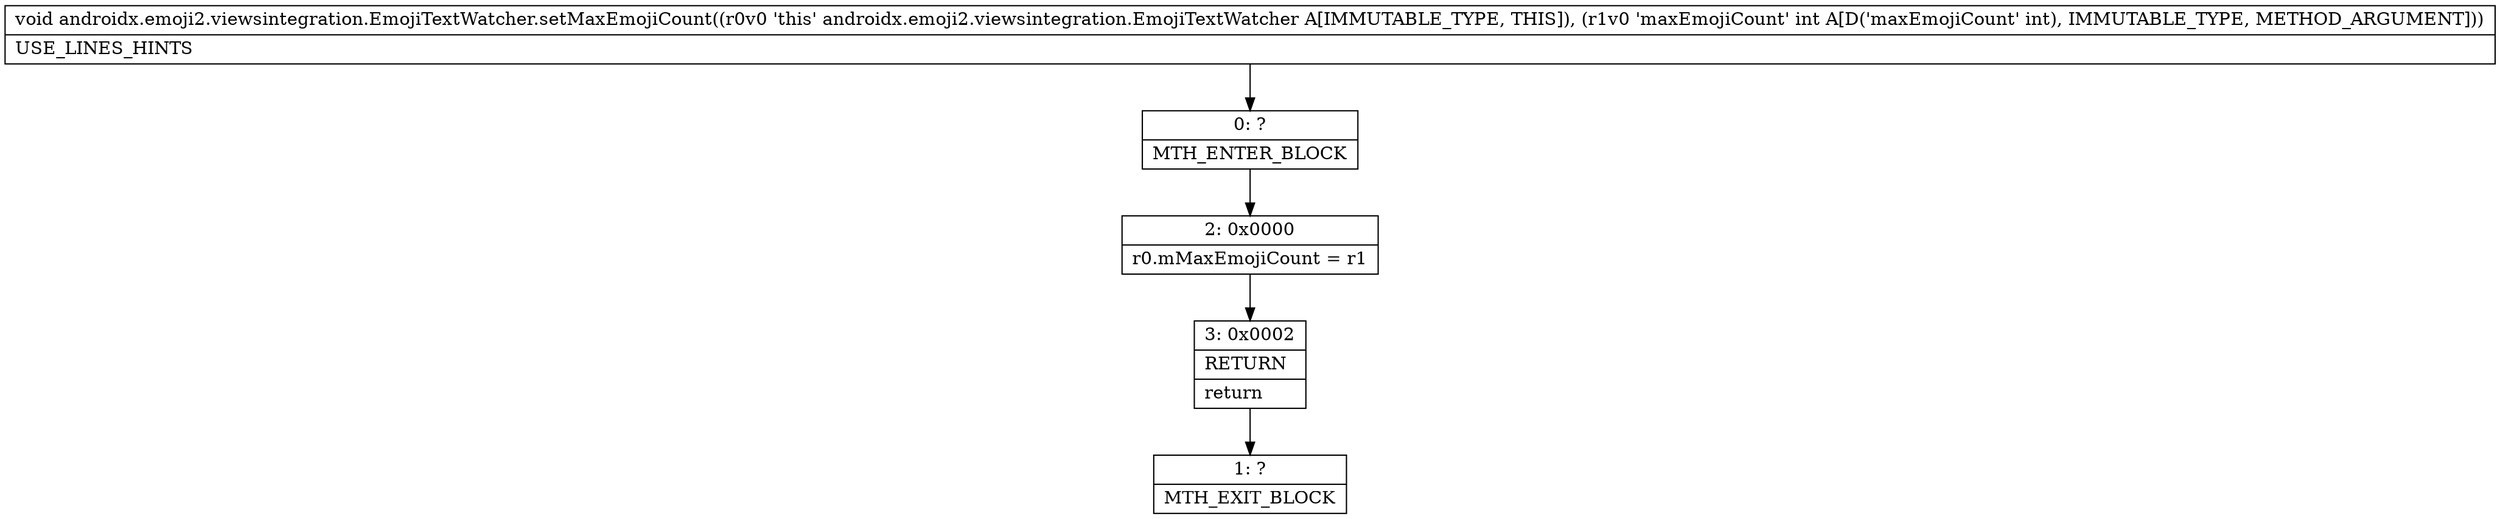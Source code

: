 digraph "CFG forandroidx.emoji2.viewsintegration.EmojiTextWatcher.setMaxEmojiCount(I)V" {
Node_0 [shape=record,label="{0\:\ ?|MTH_ENTER_BLOCK\l}"];
Node_2 [shape=record,label="{2\:\ 0x0000|r0.mMaxEmojiCount = r1\l}"];
Node_3 [shape=record,label="{3\:\ 0x0002|RETURN\l|return\l}"];
Node_1 [shape=record,label="{1\:\ ?|MTH_EXIT_BLOCK\l}"];
MethodNode[shape=record,label="{void androidx.emoji2.viewsintegration.EmojiTextWatcher.setMaxEmojiCount((r0v0 'this' androidx.emoji2.viewsintegration.EmojiTextWatcher A[IMMUTABLE_TYPE, THIS]), (r1v0 'maxEmojiCount' int A[D('maxEmojiCount' int), IMMUTABLE_TYPE, METHOD_ARGUMENT]))  | USE_LINES_HINTS\l}"];
MethodNode -> Node_0;Node_0 -> Node_2;
Node_2 -> Node_3;
Node_3 -> Node_1;
}

